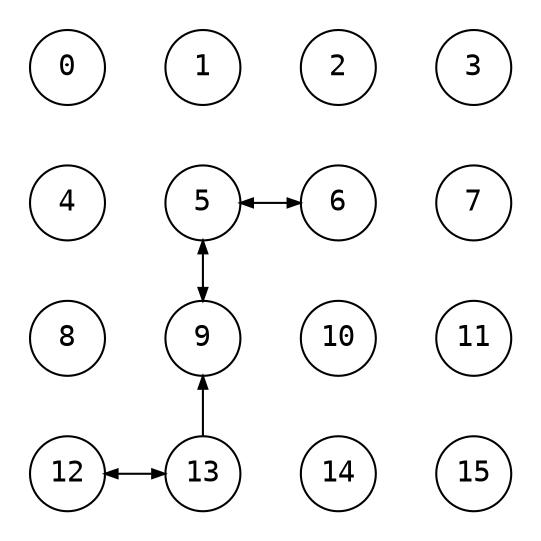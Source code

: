 digraph {
    node [shape=circle, fontname="monospace", fixedsize=true, width=0.5, height=0.5];
    edge [arrowsize=0.6, fontname="monospace"];
    pad=0.2;
    nodesep=0.4;
    ranksep=0.4;

    5 -> {6, 9} [dir=both];
    12 -> {13} [dir=both];
    13 -> {9};

    edge [style=invis];

    0 -> 4 -> 8 -> 12;
    1 -> 5;
    2 -> 6 -> 10 -> 14;
    3 -> 7 -> 11 -> 15;

    rank=same {0; 1; 2; 3};
    rank=same {4; 5; 6; 7};
    rank=same {8; 9; 10; 11};
    rank=same {12; 13; 14; 15};
}